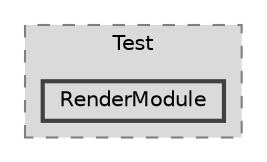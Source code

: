 digraph "Engine/Test/RenderModule"
{
 // LATEX_PDF_SIZE
  bgcolor="transparent";
  edge [fontname=Helvetica,fontsize=10,labelfontname=Helvetica,labelfontsize=10];
  node [fontname=Helvetica,fontsize=10,shape=box,height=0.2,width=0.4];
  compound=true
  subgraph clusterdir_00359903886d2ead8e5c6f3031980330 {
    graph [ bgcolor="#dadada", pencolor="grey50", label="Test", fontname=Helvetica,fontsize=10 style="filled,dashed", URL="dir_00359903886d2ead8e5c6f3031980330.html",tooltip=""]
  dir_9ee5494c54703bb06809cee90fe2cb19 [label="RenderModule", fillcolor="#dadada", color="grey25", style="filled,bold", URL="dir_9ee5494c54703bb06809cee90fe2cb19.html",tooltip=""];
  }
}
